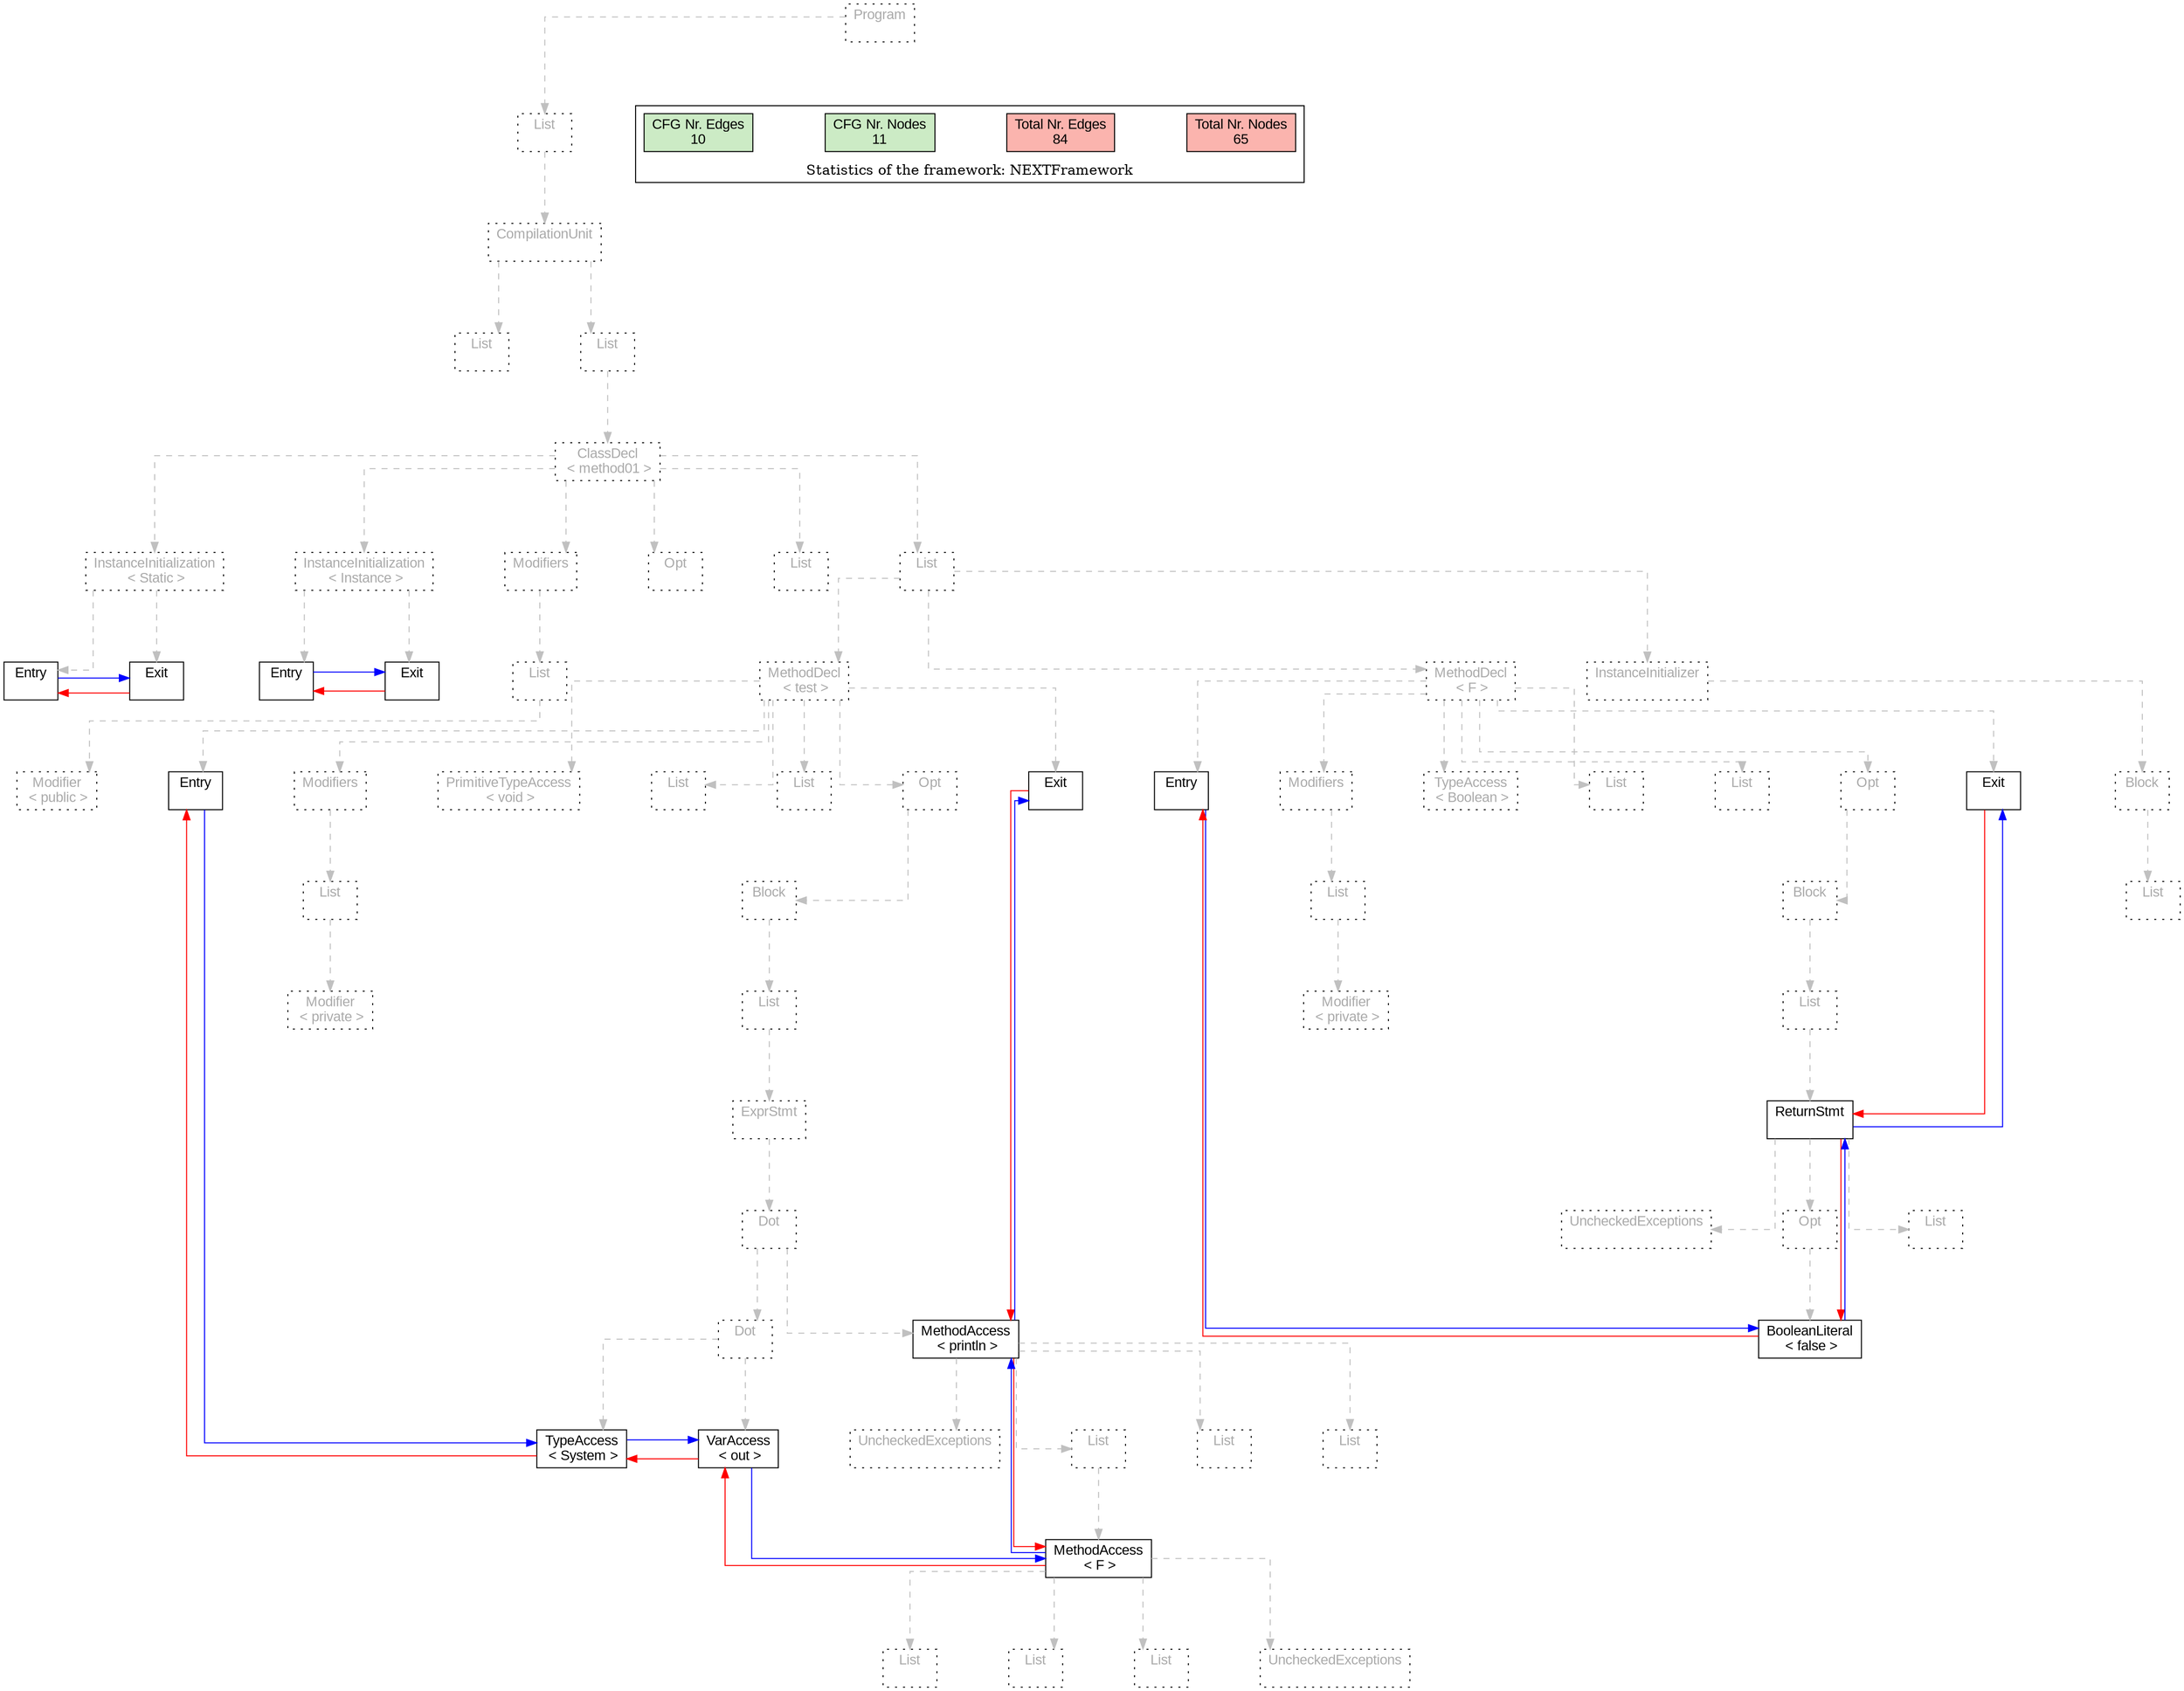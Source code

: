 digraph G {
graph [splines=ortho, nodesep="1", ranksep="1"]
node [shape=rect, fontname=Arial];
{ rank = same; "Program[0]"}
{ rank = same; "List[1]"}
{ rank = same; "CompilationUnit[2]"}
{ rank = same; "List[3]"; "List[4]"}
{ rank = same; "ClassDecl[5]"}
{ rank = same; "Modifiers[22]"; "Opt[25]"; "List[26]"; "List[27]"; "InstanceInitialization[6]"; "InstanceInitialization[14]"}
{ rank = same; "List[23]"; "MethodDecl[28]"; "MethodDecl[54]"; "InstanceInitializer[69]"; "Entry[7]"; "Exit[8]"; "Entry[15]"; "Exit[16]"}
{ rank = same; "Modifier[24]"; "Entry[29]"; "Modifiers[30]"; "PrimitiveTypeAccess[33]"; "List[34]"; "List[35]"; "Opt[36]"; "Exit[37]"; "Entry[55]"; "Modifiers[56]"; "TypeAccess[59]"; "List[60]"; "List[61]"; "Opt[62]"; "Exit[63]"; "Block[70]"}
{ rank = same; "List[31]"; "Block[37]"; "List[57]"; "Block[63]"; "List[71]"}
{ rank = same; "Modifier[32]"; "List[38]"; "Modifier[58]"; "List[64]"}
{ rank = same; "ExprStmt[39]"; "ReturnStmt[65]"}
{ rank = same; "Dot[40]"; "Opt[66]"; "List[68]"; "UncheckedExceptions[66]"}
{ rank = same; "Dot[41]"; "MethodAccess[44]"; "BooleanLiteral[67]"}
{ rank = same; "TypeAccess[42]"; "VarAccess[43]"; "List[46]"; "List[52]"; "List[53]"; "UncheckedExceptions[45]"}
{ rank = same; "MethodAccess[47]"}
{ rank = same; "List[49]"; "List[50]"; "List[51]"; "UncheckedExceptions[48]"}
"Program[0]" [label="Program\n ", style= dotted   fillcolor="#eeeeee" fontcolor="#aaaaaa"  ]
"List[1]" [label="List\n ", style= dotted   fillcolor="#eeeeee" fontcolor="#aaaaaa"  ]
"CompilationUnit[2]" [label="CompilationUnit\n ", style= dotted   fillcolor="#eeeeee" fontcolor="#aaaaaa"  ]
"List[3]" [label="List\n ", style= dotted   fillcolor="#eeeeee" fontcolor="#aaaaaa"  ]
"List[4]" [label="List\n ", style= dotted   fillcolor="#eeeeee" fontcolor="#aaaaaa"  ]
"ClassDecl[5]" [label="ClassDecl\n < method01 >", style= dotted   fillcolor="#eeeeee" fontcolor="#aaaaaa"  ]
"Modifiers[22]" [label="Modifiers\n ", style= dotted   fillcolor="#eeeeee" fontcolor="#aaaaaa"  ]
"List[23]" [label="List\n ", style= dotted   fillcolor="#eeeeee" fontcolor="#aaaaaa"  ]
"Modifier[24]" [label="Modifier\n < public >", style= dotted   fillcolor="#eeeeee" fontcolor="#aaaaaa"  ]
"Opt[25]" [label="Opt\n ", style= dotted   fillcolor="#eeeeee" fontcolor="#aaaaaa"  ]
"List[26]" [label="List\n ", style= dotted   fillcolor="#eeeeee" fontcolor="#aaaaaa"  ]
"List[27]" [label="List\n ", style= dotted   fillcolor="#eeeeee" fontcolor="#aaaaaa"  ]
"MethodDecl[28]" [label="MethodDecl\n < test >", style= dotted   fillcolor="#eeeeee" fontcolor="#aaaaaa"  ]
"Entry[29]" [label="Entry\n ", fillcolor=white   style=filled  ]
"Modifiers[30]" [label="Modifiers\n ", style= dotted   fillcolor="#eeeeee" fontcolor="#aaaaaa"  ]
"List[31]" [label="List\n ", style= dotted   fillcolor="#eeeeee" fontcolor="#aaaaaa"  ]
"Modifier[32]" [label="Modifier\n < private >", style= dotted   fillcolor="#eeeeee" fontcolor="#aaaaaa"  ]
"PrimitiveTypeAccess[33]" [label="PrimitiveTypeAccess\n < void >", style= dotted   fillcolor="#eeeeee" fontcolor="#aaaaaa"  ]
"List[34]" [label="List\n ", style= dotted   fillcolor="#eeeeee" fontcolor="#aaaaaa"  ]
"List[35]" [label="List\n ", style= dotted   fillcolor="#eeeeee" fontcolor="#aaaaaa"  ]
"Opt[36]" [label="Opt\n ", style= dotted   fillcolor="#eeeeee" fontcolor="#aaaaaa"  ]
"Block[37]" [label="Block\n ", style= dotted   fillcolor="#eeeeee" fontcolor="#aaaaaa"  ]
"List[38]" [label="List\n ", style= dotted   fillcolor="#eeeeee" fontcolor="#aaaaaa"  ]
"ExprStmt[39]" [label="ExprStmt\n ", style= dotted   fillcolor="#eeeeee" fontcolor="#aaaaaa"  ]
"Dot[40]" [label="Dot\n ", style= dotted   fillcolor="#eeeeee" fontcolor="#aaaaaa"  ]
"Dot[41]" [label="Dot\n ", style= dotted   fillcolor="#eeeeee" fontcolor="#aaaaaa"  ]
"TypeAccess[42]" [label="TypeAccess\n < System >", fillcolor=white   style=filled  ]
"VarAccess[43]" [label="VarAccess\n < out >", fillcolor=white   style=filled  ]
"MethodAccess[44]" [label="MethodAccess\n < println >", fillcolor=white   style=filled  ]
"List[46]" [label="List\n ", style= dotted   fillcolor="#eeeeee" fontcolor="#aaaaaa"  ]
"MethodAccess[47]" [label="MethodAccess\n < F >", fillcolor=white   style=filled  ]
"List[49]" [label="List\n ", style= dotted   fillcolor="#eeeeee" fontcolor="#aaaaaa"  ]
"List[50]" [label="List\n ", style= dotted   fillcolor="#eeeeee" fontcolor="#aaaaaa"  ]
"List[51]" [label="List\n ", style= dotted   fillcolor="#eeeeee" fontcolor="#aaaaaa"  ]
"UncheckedExceptions[48]" [label="UncheckedExceptions\n ", style= dotted   fillcolor="#eeeeee" fontcolor="#aaaaaa"  ]
"List[52]" [label="List\n ", style= dotted   fillcolor="#eeeeee" fontcolor="#aaaaaa"  ]
"List[53]" [label="List\n ", style= dotted   fillcolor="#eeeeee" fontcolor="#aaaaaa"  ]
"UncheckedExceptions[45]" [label="UncheckedExceptions\n ", style= dotted   fillcolor="#eeeeee" fontcolor="#aaaaaa"  ]
"Exit[37]" [label="Exit\n ", fillcolor=white   style=filled  ]
"MethodDecl[54]" [label="MethodDecl\n < F >", style= dotted   fillcolor="#eeeeee" fontcolor="#aaaaaa"  ]
"Entry[55]" [label="Entry\n ", fillcolor=white   style=filled  ]
"Modifiers[56]" [label="Modifiers\n ", style= dotted   fillcolor="#eeeeee" fontcolor="#aaaaaa"  ]
"List[57]" [label="List\n ", style= dotted   fillcolor="#eeeeee" fontcolor="#aaaaaa"  ]
"Modifier[58]" [label="Modifier\n < private >", style= dotted   fillcolor="#eeeeee" fontcolor="#aaaaaa"  ]
"TypeAccess[59]" [label="TypeAccess\n < Boolean >", style= dotted   fillcolor="#eeeeee" fontcolor="#aaaaaa"  ]
"List[60]" [label="List\n ", style= dotted   fillcolor="#eeeeee" fontcolor="#aaaaaa"  ]
"List[61]" [label="List\n ", style= dotted   fillcolor="#eeeeee" fontcolor="#aaaaaa"  ]
"Opt[62]" [label="Opt\n ", style= dotted   fillcolor="#eeeeee" fontcolor="#aaaaaa"  ]
"Block[63]" [label="Block\n ", style= dotted   fillcolor="#eeeeee" fontcolor="#aaaaaa"  ]
"List[64]" [label="List\n ", style= dotted   fillcolor="#eeeeee" fontcolor="#aaaaaa"  ]
"ReturnStmt[65]" [label="ReturnStmt\n ", fillcolor=white   style=filled  ]
"Opt[66]" [label="Opt\n ", style= dotted   fillcolor="#eeeeee" fontcolor="#aaaaaa"  ]
"BooleanLiteral[67]" [label="BooleanLiteral\n < false >", fillcolor=white   style=filled  ]
"List[68]" [label="List\n ", style= dotted   fillcolor="#eeeeee" fontcolor="#aaaaaa"  ]
"UncheckedExceptions[66]" [label="UncheckedExceptions\n ", style= dotted   fillcolor="#eeeeee" fontcolor="#aaaaaa"  ]
"Exit[63]" [label="Exit\n ", fillcolor=white   style=filled  ]
"InstanceInitializer[69]" [label="InstanceInitializer\n ", style= dotted   fillcolor="#eeeeee" fontcolor="#aaaaaa"  ]
"Block[70]" [label="Block\n ", style= dotted   fillcolor="#eeeeee" fontcolor="#aaaaaa"  ]
"List[71]" [label="List\n ", style= dotted   fillcolor="#eeeeee" fontcolor="#aaaaaa"  ]
"InstanceInitialization[6]" [label="InstanceInitialization\n < Instance >", style= dotted   fillcolor="#eeeeee" fontcolor="#aaaaaa"  ]
"Entry[7]" [label="Entry\n ", fillcolor=white   style=filled  ]
"Exit[8]" [label="Exit\n ", fillcolor=white   style=filled  ]
"InstanceInitialization[14]" [label="InstanceInitialization\n < Static >", style= dotted   fillcolor="#eeeeee" fontcolor="#aaaaaa"  ]
"Entry[15]" [label="Entry\n ", fillcolor=white   style=filled  ]
"Exit[16]" [label="Exit\n ", fillcolor=white   style=filled  ]
"CompilationUnit[2]" -> "List[3]" [style=dashed, color=gray]
"List[23]" -> "Modifier[24]" [style=dashed, color=gray]
"Modifiers[22]" -> "List[23]" [style=dashed, color=gray]
"ClassDecl[5]" -> "Modifiers[22]" [style=dashed, color=gray]
"ClassDecl[5]" -> "Opt[25]" [style=dashed, color=gray]
"ClassDecl[5]" -> "List[26]" [style=dashed, color=gray]
"MethodDecl[28]" -> "Entry[29]" [style=dashed, color=gray]
"List[31]" -> "Modifier[32]" [style=dashed, color=gray]
"Modifiers[30]" -> "List[31]" [style=dashed, color=gray]
"MethodDecl[28]" -> "Modifiers[30]" [style=dashed, color=gray]
"MethodDecl[28]" -> "PrimitiveTypeAccess[33]" [style=dashed, color=gray]
"MethodDecl[28]" -> "List[34]" [style=dashed, color=gray]
"MethodDecl[28]" -> "List[35]" [style=dashed, color=gray]
"Dot[41]" -> "TypeAccess[42]" [style=dashed, color=gray]
"Dot[41]" -> "VarAccess[43]" [style=dashed, color=gray]
"Dot[40]" -> "Dot[41]" [style=dashed, color=gray]
"MethodAccess[47]" -> "List[49]" [style=dashed, color=gray]
"MethodAccess[47]" -> "List[50]" [style=dashed, color=gray]
"MethodAccess[47]" -> "List[51]" [style=dashed, color=gray]
"MethodAccess[47]" -> "UncheckedExceptions[48]" [style=dashed, color=gray]
"List[46]" -> "MethodAccess[47]" [style=dashed, color=gray]
"MethodAccess[44]" -> "List[46]" [style=dashed, color=gray]
"MethodAccess[44]" -> "List[52]" [style=dashed, color=gray]
"MethodAccess[44]" -> "List[53]" [style=dashed, color=gray]
"MethodAccess[44]" -> "UncheckedExceptions[45]" [style=dashed, color=gray]
"Dot[40]" -> "MethodAccess[44]" [style=dashed, color=gray]
"ExprStmt[39]" -> "Dot[40]" [style=dashed, color=gray]
"List[38]" -> "ExprStmt[39]" [style=dashed, color=gray]
"Block[37]" -> "List[38]" [style=dashed, color=gray]
"Opt[36]" -> "Block[37]" [style=dashed, color=gray]
"MethodDecl[28]" -> "Opt[36]" [style=dashed, color=gray]
"MethodDecl[28]" -> "Exit[37]" [style=dashed, color=gray]
"List[27]" -> "MethodDecl[28]" [style=dashed, color=gray]
"MethodDecl[54]" -> "Entry[55]" [style=dashed, color=gray]
"List[57]" -> "Modifier[58]" [style=dashed, color=gray]
"Modifiers[56]" -> "List[57]" [style=dashed, color=gray]
"MethodDecl[54]" -> "Modifiers[56]" [style=dashed, color=gray]
"MethodDecl[54]" -> "TypeAccess[59]" [style=dashed, color=gray]
"MethodDecl[54]" -> "List[60]" [style=dashed, color=gray]
"MethodDecl[54]" -> "List[61]" [style=dashed, color=gray]
"Opt[66]" -> "BooleanLiteral[67]" [style=dashed, color=gray]
"ReturnStmt[65]" -> "Opt[66]" [style=dashed, color=gray]
"ReturnStmt[65]" -> "List[68]" [style=dashed, color=gray]
"ReturnStmt[65]" -> "UncheckedExceptions[66]" [style=dashed, color=gray]
"List[64]" -> "ReturnStmt[65]" [style=dashed, color=gray]
"Block[63]" -> "List[64]" [style=dashed, color=gray]
"Opt[62]" -> "Block[63]" [style=dashed, color=gray]
"MethodDecl[54]" -> "Opt[62]" [style=dashed, color=gray]
"MethodDecl[54]" -> "Exit[63]" [style=dashed, color=gray]
"List[27]" -> "MethodDecl[54]" [style=dashed, color=gray]
"Block[70]" -> "List[71]" [style=dashed, color=gray]
"InstanceInitializer[69]" -> "Block[70]" [style=dashed, color=gray]
"List[27]" -> "InstanceInitializer[69]" [style=dashed, color=gray]
"ClassDecl[5]" -> "List[27]" [style=dashed, color=gray]
"InstanceInitialization[6]" -> "Entry[7]" [style=dashed, color=gray]
"InstanceInitialization[6]" -> "Exit[8]" [style=dashed, color=gray]
"InstanceInitialization[14]" -> "Entry[15]" [style=dashed, color=gray]
"InstanceInitialization[14]" -> "Exit[16]" [style=dashed, color=gray]
"ClassDecl[5]" -> "InstanceInitialization[6]" [style=dashed, color=gray]
"ClassDecl[5]" -> "InstanceInitialization[14]" [style=dashed, color=gray]
"List[4]" -> "ClassDecl[5]" [style=dashed, color=gray]
"CompilationUnit[2]" -> "List[4]" [style=dashed, color=gray]
"List[1]" -> "CompilationUnit[2]" [style=dashed, color=gray]
"Program[0]" -> "List[1]" [style=dashed, color=gray]
"Exit[16]" -> "Entry[15]" [color=red, constraint=false]
"Entry[15]" -> "Exit[16]" [color=blue, constraint=false, xlabel=" "] 
"Exit[8]" -> "Entry[7]" [color=red, constraint=false]
"Entry[7]" -> "Exit[8]" [color=blue, constraint=false, xlabel=" "] 
"Exit[37]" -> "MethodAccess[44]" [color=red, constraint=false]
"MethodAccess[44]" -> "Exit[37]" [color=blue, constraint=false, xlabel=" "] 
"MethodAccess[44]" -> "MethodAccess[47]" [color=red, constraint=false]
"MethodAccess[47]" -> "MethodAccess[44]" [color=blue, constraint=false, xlabel=" "] 
"MethodAccess[47]" -> "VarAccess[43]" [color=red, constraint=false]
"VarAccess[43]" -> "MethodAccess[47]" [color=blue, constraint=false, xlabel=" "] 
"VarAccess[43]" -> "TypeAccess[42]" [color=red, constraint=false]
"TypeAccess[42]" -> "VarAccess[43]" [color=blue, constraint=false, xlabel=" "] 
"TypeAccess[42]" -> "Entry[29]" [color=red, constraint=false]
"Entry[29]" -> "TypeAccess[42]" [color=blue, constraint=false, xlabel=" "] 
"Exit[63]" -> "ReturnStmt[65]" [color=red, constraint=false]
"ReturnStmt[65]" -> "Exit[63]" [color=blue, constraint=false, xlabel=" "] 
"ReturnStmt[65]" -> "BooleanLiteral[67]" [color=red, constraint=false]
"BooleanLiteral[67]" -> "ReturnStmt[65]" [color=blue, constraint=false, xlabel=" "] 
"BooleanLiteral[67]" -> "Entry[55]" [color=red, constraint=false]
"Entry[55]" -> "BooleanLiteral[67]" [color=blue, constraint=false, xlabel=" "] 
"List[3]" -> "List[4]" [style=invis]
"InstanceInitialization[14]" -> "InstanceInitialization[6]" -> "Modifiers[22]" -> "Opt[25]" -> "List[26]" -> "List[27]" [style=invis]
"MethodDecl[28]" -> "MethodDecl[54]" -> "InstanceInitializer[69]" [style=invis]
"Entry[29]" -> "Modifiers[30]" -> "PrimitiveTypeAccess[33]" -> "List[34]" -> "List[35]" -> "Opt[36]" -> "Exit[37]" [style=invis]
"Dot[41]" -> "MethodAccess[44]" [style=invis]
"TypeAccess[42]" -> "VarAccess[43]" [style=invis]
"Entry[55]" -> "Modifiers[56]" -> "TypeAccess[59]" -> "List[60]" -> "List[61]" -> "Opt[62]" -> "Exit[63]" [style=invis]
"Entry[7]" -> "Exit[8]" [style=invis]
"Entry[15]" -> "Exit[16]" [style=invis]

subgraph cluster_legend {
{node [style=filled, fillcolor=1, colorscheme="pastel13"]
Nodes [label="Total Nr. Nodes
65", fillcolor=1]
Edges [label="Total Nr. Edges
84", fillcolor=1]
NodesCFG [label="CFG Nr. Nodes
11", fillcolor=3]
EdgesCFG [label="CFG Nr. Edges
10", fillcolor=3]
Nodes-> "Program[0]" -> NodesCFG  [style="invis"]
Edges -> "Program[0]" ->EdgesCFG [style="invis"]}
label = "Statistics of the framework: NEXTFramework"
style="solid"
ranksep=0.05
nodesep=0.01
labelloc = b
len=2
}}
